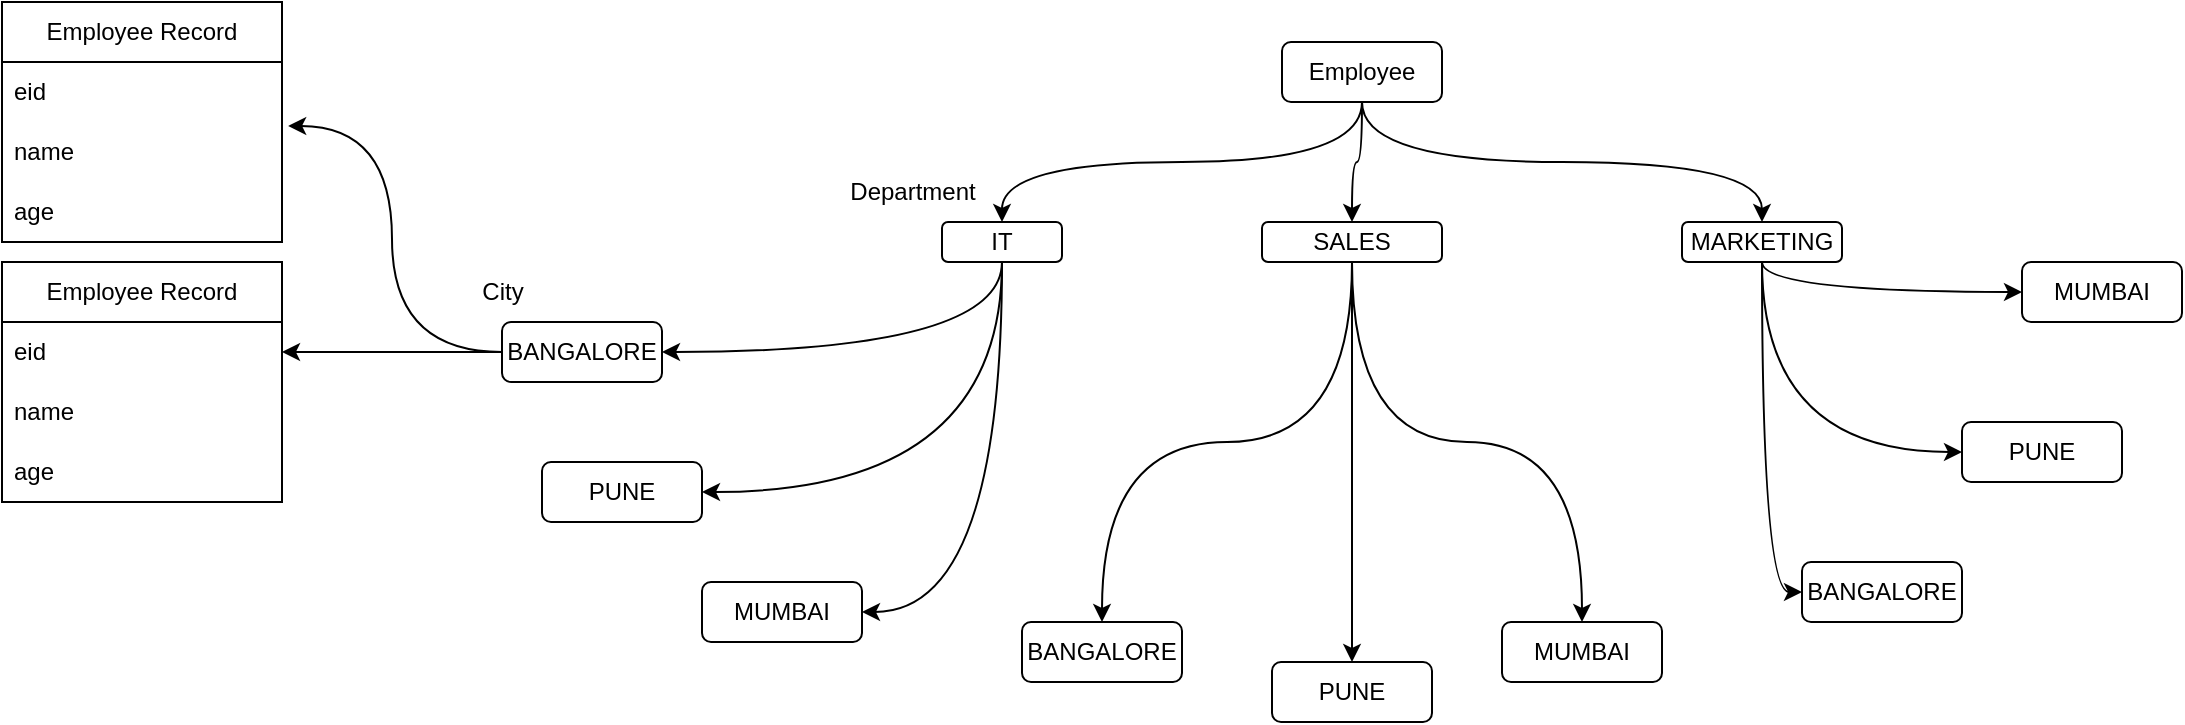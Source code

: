 <mxfile version="26.0.10">
  <diagram name="Page-1" id="6epfL8mWPRys8y6O-dfD">
    <mxGraphModel dx="1984" dy="1689" grid="1" gridSize="10" guides="1" tooltips="1" connect="1" arrows="1" fold="1" page="1" pageScale="1" pageWidth="850" pageHeight="1100" math="0" shadow="0">
      <root>
        <mxCell id="0" />
        <mxCell id="1" parent="0" />
        <mxCell id="Bt8S3rhzKwj_q8lDQBbi-6" value="" style="edgeStyle=orthogonalEdgeStyle;rounded=0;orthogonalLoop=1;jettySize=auto;html=1;curved=1;" edge="1" parent="1" source="Bt8S3rhzKwj_q8lDQBbi-1" target="Bt8S3rhzKwj_q8lDQBbi-3">
          <mxGeometry relative="1" as="geometry" />
        </mxCell>
        <mxCell id="Bt8S3rhzKwj_q8lDQBbi-7" style="edgeStyle=orthogonalEdgeStyle;rounded=0;orthogonalLoop=1;jettySize=auto;html=1;exitX=0.5;exitY=1;exitDx=0;exitDy=0;entryX=0.5;entryY=0;entryDx=0;entryDy=0;curved=1;" edge="1" parent="1" source="Bt8S3rhzKwj_q8lDQBbi-1" target="Bt8S3rhzKwj_q8lDQBbi-2">
          <mxGeometry relative="1" as="geometry" />
        </mxCell>
        <mxCell id="Bt8S3rhzKwj_q8lDQBbi-8" style="edgeStyle=orthogonalEdgeStyle;rounded=0;orthogonalLoop=1;jettySize=auto;html=1;exitX=0.5;exitY=1;exitDx=0;exitDy=0;entryX=0.5;entryY=0;entryDx=0;entryDy=0;curved=1;" edge="1" parent="1" source="Bt8S3rhzKwj_q8lDQBbi-1" target="Bt8S3rhzKwj_q8lDQBbi-4">
          <mxGeometry relative="1" as="geometry" />
        </mxCell>
        <mxCell id="Bt8S3rhzKwj_q8lDQBbi-1" value="Employee" style="rounded=1;whiteSpace=wrap;html=1;" vertex="1" parent="1">
          <mxGeometry x="330" y="10" width="80" height="30" as="geometry" />
        </mxCell>
        <mxCell id="Bt8S3rhzKwj_q8lDQBbi-20" style="edgeStyle=orthogonalEdgeStyle;rounded=0;orthogonalLoop=1;jettySize=auto;html=1;exitX=0.5;exitY=1;exitDx=0;exitDy=0;entryX=1;entryY=0.5;entryDx=0;entryDy=0;curved=1;" edge="1" parent="1" source="Bt8S3rhzKwj_q8lDQBbi-2" target="Bt8S3rhzKwj_q8lDQBbi-12">
          <mxGeometry relative="1" as="geometry" />
        </mxCell>
        <mxCell id="Bt8S3rhzKwj_q8lDQBbi-21" style="edgeStyle=orthogonalEdgeStyle;rounded=0;orthogonalLoop=1;jettySize=auto;html=1;exitX=0.5;exitY=1;exitDx=0;exitDy=0;entryX=1;entryY=0.5;entryDx=0;entryDy=0;curved=1;" edge="1" parent="1" source="Bt8S3rhzKwj_q8lDQBbi-2" target="Bt8S3rhzKwj_q8lDQBbi-11">
          <mxGeometry relative="1" as="geometry" />
        </mxCell>
        <mxCell id="Bt8S3rhzKwj_q8lDQBbi-22" style="edgeStyle=orthogonalEdgeStyle;rounded=0;orthogonalLoop=1;jettySize=auto;html=1;exitX=0.5;exitY=1;exitDx=0;exitDy=0;entryX=1;entryY=0.5;entryDx=0;entryDy=0;curved=1;" edge="1" parent="1" source="Bt8S3rhzKwj_q8lDQBbi-2" target="Bt8S3rhzKwj_q8lDQBbi-10">
          <mxGeometry relative="1" as="geometry" />
        </mxCell>
        <mxCell id="Bt8S3rhzKwj_q8lDQBbi-2" value="IT" style="rounded=1;whiteSpace=wrap;html=1;" vertex="1" parent="1">
          <mxGeometry x="160" y="100" width="60" height="20" as="geometry" />
        </mxCell>
        <mxCell id="Bt8S3rhzKwj_q8lDQBbi-23" style="edgeStyle=orthogonalEdgeStyle;rounded=0;orthogonalLoop=1;jettySize=auto;html=1;exitX=0.5;exitY=1;exitDx=0;exitDy=0;curved=1;" edge="1" parent="1" source="Bt8S3rhzKwj_q8lDQBbi-3" target="Bt8S3rhzKwj_q8lDQBbi-15">
          <mxGeometry relative="1" as="geometry" />
        </mxCell>
        <mxCell id="Bt8S3rhzKwj_q8lDQBbi-24" style="edgeStyle=orthogonalEdgeStyle;rounded=0;orthogonalLoop=1;jettySize=auto;html=1;exitX=0.5;exitY=1;exitDx=0;exitDy=0;entryX=0.5;entryY=0;entryDx=0;entryDy=0;curved=1;" edge="1" parent="1" source="Bt8S3rhzKwj_q8lDQBbi-3" target="Bt8S3rhzKwj_q8lDQBbi-14">
          <mxGeometry relative="1" as="geometry" />
        </mxCell>
        <mxCell id="Bt8S3rhzKwj_q8lDQBbi-25" style="edgeStyle=orthogonalEdgeStyle;rounded=0;orthogonalLoop=1;jettySize=auto;html=1;exitX=0.5;exitY=1;exitDx=0;exitDy=0;entryX=0.5;entryY=0;entryDx=0;entryDy=0;curved=1;" edge="1" parent="1" source="Bt8S3rhzKwj_q8lDQBbi-3" target="Bt8S3rhzKwj_q8lDQBbi-13">
          <mxGeometry relative="1" as="geometry" />
        </mxCell>
        <mxCell id="Bt8S3rhzKwj_q8lDQBbi-3" value="SALES" style="rounded=1;whiteSpace=wrap;html=1;" vertex="1" parent="1">
          <mxGeometry x="320" y="100" width="90" height="20" as="geometry" />
        </mxCell>
        <mxCell id="Bt8S3rhzKwj_q8lDQBbi-26" style="edgeStyle=orthogonalEdgeStyle;rounded=0;orthogonalLoop=1;jettySize=auto;html=1;exitX=0.5;exitY=1;exitDx=0;exitDy=0;curved=1;" edge="1" parent="1" source="Bt8S3rhzKwj_q8lDQBbi-4" target="Bt8S3rhzKwj_q8lDQBbi-17">
          <mxGeometry relative="1" as="geometry">
            <Array as="points">
              <mxPoint x="570" y="135" />
            </Array>
          </mxGeometry>
        </mxCell>
        <mxCell id="Bt8S3rhzKwj_q8lDQBbi-27" style="edgeStyle=orthogonalEdgeStyle;rounded=0;orthogonalLoop=1;jettySize=auto;html=1;exitX=0.5;exitY=1;exitDx=0;exitDy=0;entryX=0;entryY=0.5;entryDx=0;entryDy=0;curved=1;" edge="1" parent="1" source="Bt8S3rhzKwj_q8lDQBbi-4" target="Bt8S3rhzKwj_q8lDQBbi-18">
          <mxGeometry relative="1" as="geometry" />
        </mxCell>
        <mxCell id="Bt8S3rhzKwj_q8lDQBbi-4" value="MARKETING" style="rounded=1;whiteSpace=wrap;html=1;" vertex="1" parent="1">
          <mxGeometry x="530" y="100" width="80" height="20" as="geometry" />
        </mxCell>
        <mxCell id="Bt8S3rhzKwj_q8lDQBbi-9" value="Department" style="text;html=1;align=center;verticalAlign=middle;resizable=0;points=[];autosize=1;strokeColor=none;fillColor=none;" vertex="1" parent="1">
          <mxGeometry x="100" y="70" width="90" height="30" as="geometry" />
        </mxCell>
        <mxCell id="Bt8S3rhzKwj_q8lDQBbi-10" value="MUMBAI" style="rounded=1;whiteSpace=wrap;html=1;" vertex="1" parent="1">
          <mxGeometry x="40" y="280" width="80" height="30" as="geometry" />
        </mxCell>
        <mxCell id="Bt8S3rhzKwj_q8lDQBbi-11" value="PUNE" style="rounded=1;whiteSpace=wrap;html=1;" vertex="1" parent="1">
          <mxGeometry x="-40" y="220" width="80" height="30" as="geometry" />
        </mxCell>
        <mxCell id="Bt8S3rhzKwj_q8lDQBbi-35" style="edgeStyle=orthogonalEdgeStyle;rounded=0;orthogonalLoop=1;jettySize=auto;html=1;exitX=0;exitY=0.5;exitDx=0;exitDy=0;entryX=1;entryY=0.5;entryDx=0;entryDy=0;" edge="1" parent="1" source="Bt8S3rhzKwj_q8lDQBbi-12" target="Bt8S3rhzKwj_q8lDQBbi-32">
          <mxGeometry relative="1" as="geometry" />
        </mxCell>
        <mxCell id="Bt8S3rhzKwj_q8lDQBbi-12" value="BANGALORE" style="rounded=1;whiteSpace=wrap;html=1;" vertex="1" parent="1">
          <mxGeometry x="-60" y="150" width="80" height="30" as="geometry" />
        </mxCell>
        <mxCell id="Bt8S3rhzKwj_q8lDQBbi-13" value="MUMBAI" style="rounded=1;whiteSpace=wrap;html=1;" vertex="1" parent="1">
          <mxGeometry x="440" y="300" width="80" height="30" as="geometry" />
        </mxCell>
        <mxCell id="Bt8S3rhzKwj_q8lDQBbi-14" value="PUNE" style="rounded=1;whiteSpace=wrap;html=1;" vertex="1" parent="1">
          <mxGeometry x="325" y="320" width="80" height="30" as="geometry" />
        </mxCell>
        <mxCell id="Bt8S3rhzKwj_q8lDQBbi-15" value="BANGALORE" style="rounded=1;whiteSpace=wrap;html=1;" vertex="1" parent="1">
          <mxGeometry x="200" y="300" width="80" height="30" as="geometry" />
        </mxCell>
        <mxCell id="Bt8S3rhzKwj_q8lDQBbi-17" value="MUMBAI" style="rounded=1;whiteSpace=wrap;html=1;" vertex="1" parent="1">
          <mxGeometry x="700" y="120" width="80" height="30" as="geometry" />
        </mxCell>
        <mxCell id="Bt8S3rhzKwj_q8lDQBbi-18" value="PUNE" style="rounded=1;whiteSpace=wrap;html=1;" vertex="1" parent="1">
          <mxGeometry x="670" y="200" width="80" height="30" as="geometry" />
        </mxCell>
        <mxCell id="Bt8S3rhzKwj_q8lDQBbi-19" value="BANGALORE" style="rounded=1;whiteSpace=wrap;html=1;" vertex="1" parent="1">
          <mxGeometry x="590" y="270" width="80" height="30" as="geometry" />
        </mxCell>
        <mxCell id="Bt8S3rhzKwj_q8lDQBbi-28" style="edgeStyle=orthogonalEdgeStyle;rounded=0;orthogonalLoop=1;jettySize=auto;html=1;exitX=0.5;exitY=1;exitDx=0;exitDy=0;entryX=0;entryY=0.5;entryDx=0;entryDy=0;curved=1;" edge="1" parent="1" source="Bt8S3rhzKwj_q8lDQBbi-4" target="Bt8S3rhzKwj_q8lDQBbi-19">
          <mxGeometry relative="1" as="geometry" />
        </mxCell>
        <mxCell id="Bt8S3rhzKwj_q8lDQBbi-29" value="City" style="text;html=1;align=center;verticalAlign=middle;resizable=0;points=[];autosize=1;strokeColor=none;fillColor=none;" vertex="1" parent="1">
          <mxGeometry x="-80" y="120" width="40" height="30" as="geometry" />
        </mxCell>
        <mxCell id="Bt8S3rhzKwj_q8lDQBbi-31" value="Employee Record" style="swimlane;fontStyle=0;childLayout=stackLayout;horizontal=1;startSize=30;horizontalStack=0;resizeParent=1;resizeParentMax=0;resizeLast=0;collapsible=1;marginBottom=0;whiteSpace=wrap;html=1;" vertex="1" parent="1">
          <mxGeometry x="-310" y="120" width="140" height="120" as="geometry" />
        </mxCell>
        <mxCell id="Bt8S3rhzKwj_q8lDQBbi-32" value="eid" style="text;strokeColor=none;fillColor=none;align=left;verticalAlign=middle;spacingLeft=4;spacingRight=4;overflow=hidden;points=[[0,0.5],[1,0.5]];portConstraint=eastwest;rotatable=0;whiteSpace=wrap;html=1;" vertex="1" parent="Bt8S3rhzKwj_q8lDQBbi-31">
          <mxGeometry y="30" width="140" height="30" as="geometry" />
        </mxCell>
        <mxCell id="Bt8S3rhzKwj_q8lDQBbi-33" value="name" style="text;strokeColor=none;fillColor=none;align=left;verticalAlign=middle;spacingLeft=4;spacingRight=4;overflow=hidden;points=[[0,0.5],[1,0.5]];portConstraint=eastwest;rotatable=0;whiteSpace=wrap;html=1;" vertex="1" parent="Bt8S3rhzKwj_q8lDQBbi-31">
          <mxGeometry y="60" width="140" height="30" as="geometry" />
        </mxCell>
        <mxCell id="Bt8S3rhzKwj_q8lDQBbi-34" value="age" style="text;strokeColor=none;fillColor=none;align=left;verticalAlign=middle;spacingLeft=4;spacingRight=4;overflow=hidden;points=[[0,0.5],[1,0.5]];portConstraint=eastwest;rotatable=0;whiteSpace=wrap;html=1;" vertex="1" parent="Bt8S3rhzKwj_q8lDQBbi-31">
          <mxGeometry y="90" width="140" height="30" as="geometry" />
        </mxCell>
        <mxCell id="Bt8S3rhzKwj_q8lDQBbi-36" value="Employee Record" style="swimlane;fontStyle=0;childLayout=stackLayout;horizontal=1;startSize=30;horizontalStack=0;resizeParent=1;resizeParentMax=0;resizeLast=0;collapsible=1;marginBottom=0;whiteSpace=wrap;html=1;" vertex="1" parent="1">
          <mxGeometry x="-310" y="-10" width="140" height="120" as="geometry" />
        </mxCell>
        <mxCell id="Bt8S3rhzKwj_q8lDQBbi-37" value="eid" style="text;strokeColor=none;fillColor=none;align=left;verticalAlign=middle;spacingLeft=4;spacingRight=4;overflow=hidden;points=[[0,0.5],[1,0.5]];portConstraint=eastwest;rotatable=0;whiteSpace=wrap;html=1;" vertex="1" parent="Bt8S3rhzKwj_q8lDQBbi-36">
          <mxGeometry y="30" width="140" height="30" as="geometry" />
        </mxCell>
        <mxCell id="Bt8S3rhzKwj_q8lDQBbi-38" value="name" style="text;strokeColor=none;fillColor=none;align=left;verticalAlign=middle;spacingLeft=4;spacingRight=4;overflow=hidden;points=[[0,0.5],[1,0.5]];portConstraint=eastwest;rotatable=0;whiteSpace=wrap;html=1;" vertex="1" parent="Bt8S3rhzKwj_q8lDQBbi-36">
          <mxGeometry y="60" width="140" height="30" as="geometry" />
        </mxCell>
        <mxCell id="Bt8S3rhzKwj_q8lDQBbi-39" value="age" style="text;strokeColor=none;fillColor=none;align=left;verticalAlign=middle;spacingLeft=4;spacingRight=4;overflow=hidden;points=[[0,0.5],[1,0.5]];portConstraint=eastwest;rotatable=0;whiteSpace=wrap;html=1;" vertex="1" parent="Bt8S3rhzKwj_q8lDQBbi-36">
          <mxGeometry y="90" width="140" height="30" as="geometry" />
        </mxCell>
        <mxCell id="Bt8S3rhzKwj_q8lDQBbi-40" style="edgeStyle=orthogonalEdgeStyle;rounded=0;orthogonalLoop=1;jettySize=auto;html=1;exitX=0;exitY=0.5;exitDx=0;exitDy=0;entryX=1.022;entryY=1.065;entryDx=0;entryDy=0;entryPerimeter=0;curved=1;" edge="1" parent="1" source="Bt8S3rhzKwj_q8lDQBbi-12" target="Bt8S3rhzKwj_q8lDQBbi-37">
          <mxGeometry relative="1" as="geometry" />
        </mxCell>
      </root>
    </mxGraphModel>
  </diagram>
</mxfile>
